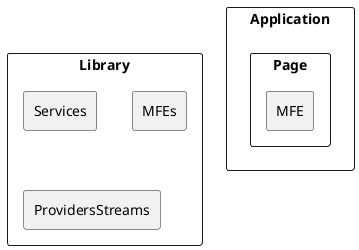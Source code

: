 @startuml mfe

rectangle Library {
  rectangle Services
  rectangle MFEs
  rectangle ProvidersStreams
}

rectangle Application {
  rectangle Page {
    rectangle MFE
  }
}

@enduml


@startuml sample

title title

left to right direction

frame FrameArchi {
  archimate #Application application
  archimate #Business business
  archimate #Implementation implementation
  archimate #Motivation motivation
  archimate #Physical physical
  archimate #Strategy strategy
  archimate #Technology technology <<technology-device>>
}

frame Frame {
  actor/ actor
  agent agent
  artifact artifact
  boundary boundary
  card card
  circle circle
  cloud cloud
  collections collections
  control control
  database database
  entity entity
  file file
  folder folder
  frame frame
  hexagon hexagon
  interface interface
  label label
  node node
  package package
  person person
  queue queue
  rectangle rectangle
  stack stack
  storage storage
  usecase/ usecase
}

frame Border {
  node b1 #line:transparent
  node b2 #line.dotted;line:blue
  node b3 #line.dashed;text:green
  node b4 #line.bold

  b1 -[hidden]- b2
  b2 -[hidden]- b3
  b3 -[hidden]- b4
}

frame FrameLink {
  () l1
  l1 <<==> () l2
  l2 ~~ () l3
  l3 #-(0-^ () l4
  l4 -0)-+ () l5
  l5 0-0-(0 l4
  l4 *-(0)-o l3
  l3 .. l2
}

frame FrameLong {
  actor actorLong [
    actor
  ]
  agent agentLong [
    agent
  ]
  artifact artLongfact [
    artifact
  ]
  boundary boundaryLong [
    boundary
  ]
  card cardLong [
    card
  ]
  circle circleLong [
    circle
  ]
  cloud cloudLong [
    cloud <&wifi>
  ]
  collections collectionsLong [
    collections
  ]
  control controlLong [
    control
  ]
  database databaseLong [
    database
  ]
  entity entityLong [
    entity
  ]
  file fileLong [
    file
  ]
  folder folderLong [
    folder
  ]
  frame frameLong [
    frame
  ]
  hexagon hexagonLong [
    hexagon
  ]
  interface interfaceLong [
    interface
  ]
  label labelLong [
    label
  ]
  node nodeLong [
    node
  ]
  package packageLong [
    ==
    __
    ..
    --
  ]
  person personLong [
    person
  ]
  queue queueLong [
    queue
  ]
  rectangle rectangleLong [
    rectangle
  ]
  stack stackLong [
    stack
  ]
  storage storageLong [
    storage
  ]
  usecase usecaseLong [
    usecase
  ]
}

frame FrameNote {
  (note)
  note bottom of note: note
  note left of note: note
  note right of note: note
  note top of note: note
}

frame FrameShort {
  [componentShort]
  (usecaseShort1)
  (usecaseShort2)/
  () interfaceShort
  :actorShort1:
  :actorShort2:/

  actorShort1 -[hidden]- actorShort2
  componentShort -[hidden]- interfaceShort
  usecaseShort1 -[hidden]- usecaseShort2
  interfaceShort -[hidden]- actorShort1
}

frame FrameNest {
  artifact artifactNest #transparent [
    artifact
    {{
      rectangle r
    }}
  ]
  card cardNest #transparent [
    card
    {{
      rectangle r
    }}
  ]
  cloud cloudNest #transparent [
    cloud
    {{
      rectangle r
    }}
  ]
  component componentNest #transparent [
    component
    {{
      rectangle r
    }}
  ]
  database databaseNest #transparent [
    database
    {{
      rectangle r
    }}
  ]
  file fileNest #transparent [
    file
    {{
      rectangle r
    }}
  ]
  folder folderNest #transparent [
    folder
    {{
      rectangle r
    }}
  ]
  frame frameNest #transparent [
    frame
    {{
      rectangle r
    }}
  ]
  hexagon hexagonNest #transparent [
    hexagon
    {{
      rectangle r
    }}
  ]
  node nodeNest #transparent [
    node
    {{
      rectangle r
    }}
  ]
  package packageNest #transparent [
    {{
      rectangle r
    }}
  ]
  queue queueNest #transparent [
    queue
    {{
      rectangle r
    }}
  ]
  rectangle rectangleNest #transparent [
    rectangle
    {{
      rectangle r
    }}
  ]
  stack stackNest #transparent [
    stack
    {{
      rectangle r
    }}
  ]
  storage storageNest #transparent [
    storage
    {{
      rectangle r
    }}
  ]
  artifactNest -- cardNest
  cardNest -- cloudNest
  cloudNest -- componentNest
  componentNest -- databaseNest
  fileNest -- folderNest
  folderNest -- frameNest
  frameNest -- hexagonNest
  hexagonNest -- nodeNest
  packageNest -- queueNest
  queueNest -- rectangleNest
  rectangleNest -- stackNest
  stackNest -- storageNest
}

@enduml

@startuml sequence

participant participant

@enduml

@startuml state

state state {
  [*] --> State
  ||
  [*] --> State1
}

@endstate

@startuml class

abstract abstract
abstract class "abstract class"
annotation annotation
class class
entity entity
enum enum
interface interface
protocol protocol
struct  struct
circle circle
() circle_short_form
diamond diamond
<> diamond_short_form

@enduml

@startuml usecase

usecase usecase as "
  text
"

json JSON {
  "fruit":"Apple",
  "size":"Large",
  "color": ["Red", "Green"]
}

@enduml

@startuml activity

start

:text;
:text;

if (text) then (text1)
  :text;
else (text3)
  :text;
endif

:text;

switch (text)
case (condition)
  :text;
case (condition)
  :text;
case (condition)
  :text;
endswitch

:text;

partition partition {
  if (text) then (text1)
    :text;
    stop
  elseif (text) then (text2)
    :text;
    detach
  else (text3)
    :text;
  endif
}

:text;

partition partition {
  repeat :text;
    :text;
  backward:text;
  repeat while (condition)
}
end

@enduml
